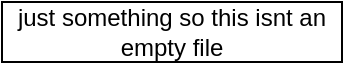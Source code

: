 <mxfile>
    <diagram id="FuOvQAU6wyrWDUQQwPfa" name="Page-1">
        <mxGraphModel dx="527" dy="713" grid="1" gridSize="10" guides="1" tooltips="1" connect="1" arrows="1" fold="1" page="1" pageScale="1" pageWidth="850" pageHeight="1100" math="0" shadow="0">
            <root>
                <mxCell id="0"/>
                <mxCell id="1" parent="0"/>
                <mxCell id="5" value="just something so this isnt an empty file" style="rounded=0;whiteSpace=wrap;html=1;" vertex="1" parent="1">
                    <mxGeometry x="20" y="30" width="170" height="30" as="geometry"/>
                </mxCell>
            </root>
        </mxGraphModel>
    </diagram>
</mxfile>